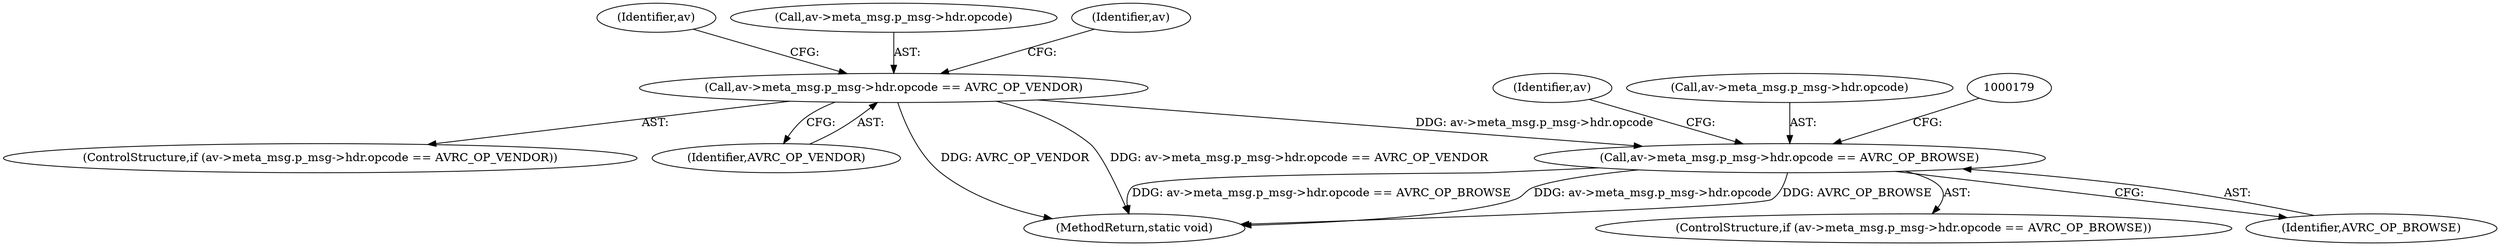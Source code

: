 digraph "0_Android_dd28d8ddf2985d654781770c691c60b45d7f32b4_0@pointer" {
"1000155" [label="(Call,av->meta_msg.p_msg->hdr.opcode == AVRC_OP_BROWSE)"];
"1000132" [label="(Call,av->meta_msg.p_msg->hdr.opcode == AVRC_OP_VENDOR)"];
"1000189" [label="(MethodReturn,static void)"];
"1000160" [label="(Identifier,av)"];
"1000154" [label="(ControlStructure,if (av->meta_msg.p_msg->hdr.opcode == AVRC_OP_BROWSE))"];
"1000133" [label="(Call,av->meta_msg.p_msg->hdr.opcode)"];
"1000155" [label="(Call,av->meta_msg.p_msg->hdr.opcode == AVRC_OP_BROWSE)"];
"1000165" [label="(Identifier,AVRC_OP_BROWSE)"];
"1000131" [label="(ControlStructure,if (av->meta_msg.p_msg->hdr.opcode == AVRC_OP_VENDOR))"];
"1000149" [label="(Identifier,av)"];
"1000172" [label="(Identifier,av)"];
"1000132" [label="(Call,av->meta_msg.p_msg->hdr.opcode == AVRC_OP_VENDOR)"];
"1000142" [label="(Identifier,AVRC_OP_VENDOR)"];
"1000156" [label="(Call,av->meta_msg.p_msg->hdr.opcode)"];
"1000155" -> "1000154"  [label="AST: "];
"1000155" -> "1000165"  [label="CFG: "];
"1000156" -> "1000155"  [label="AST: "];
"1000165" -> "1000155"  [label="AST: "];
"1000172" -> "1000155"  [label="CFG: "];
"1000179" -> "1000155"  [label="CFG: "];
"1000155" -> "1000189"  [label="DDG: av->meta_msg.p_msg->hdr.opcode"];
"1000155" -> "1000189"  [label="DDG: AVRC_OP_BROWSE"];
"1000155" -> "1000189"  [label="DDG: av->meta_msg.p_msg->hdr.opcode == AVRC_OP_BROWSE"];
"1000132" -> "1000155"  [label="DDG: av->meta_msg.p_msg->hdr.opcode"];
"1000132" -> "1000131"  [label="AST: "];
"1000132" -> "1000142"  [label="CFG: "];
"1000133" -> "1000132"  [label="AST: "];
"1000142" -> "1000132"  [label="AST: "];
"1000149" -> "1000132"  [label="CFG: "];
"1000160" -> "1000132"  [label="CFG: "];
"1000132" -> "1000189"  [label="DDG: AVRC_OP_VENDOR"];
"1000132" -> "1000189"  [label="DDG: av->meta_msg.p_msg->hdr.opcode == AVRC_OP_VENDOR"];
}
